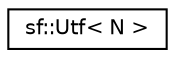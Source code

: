 digraph "Graphical Class Hierarchy"
{
  edge [fontname="Helvetica",fontsize="10",labelfontname="Helvetica",labelfontsize="10"];
  node [fontname="Helvetica",fontsize="10",shape=record];
  rankdir="LR";
  Node0 [label="sf::Utf\< N \>",height=0.2,width=0.4,color="black", fillcolor="white", style="filled",URL="$classsf_1_1_utf.html"];
}
